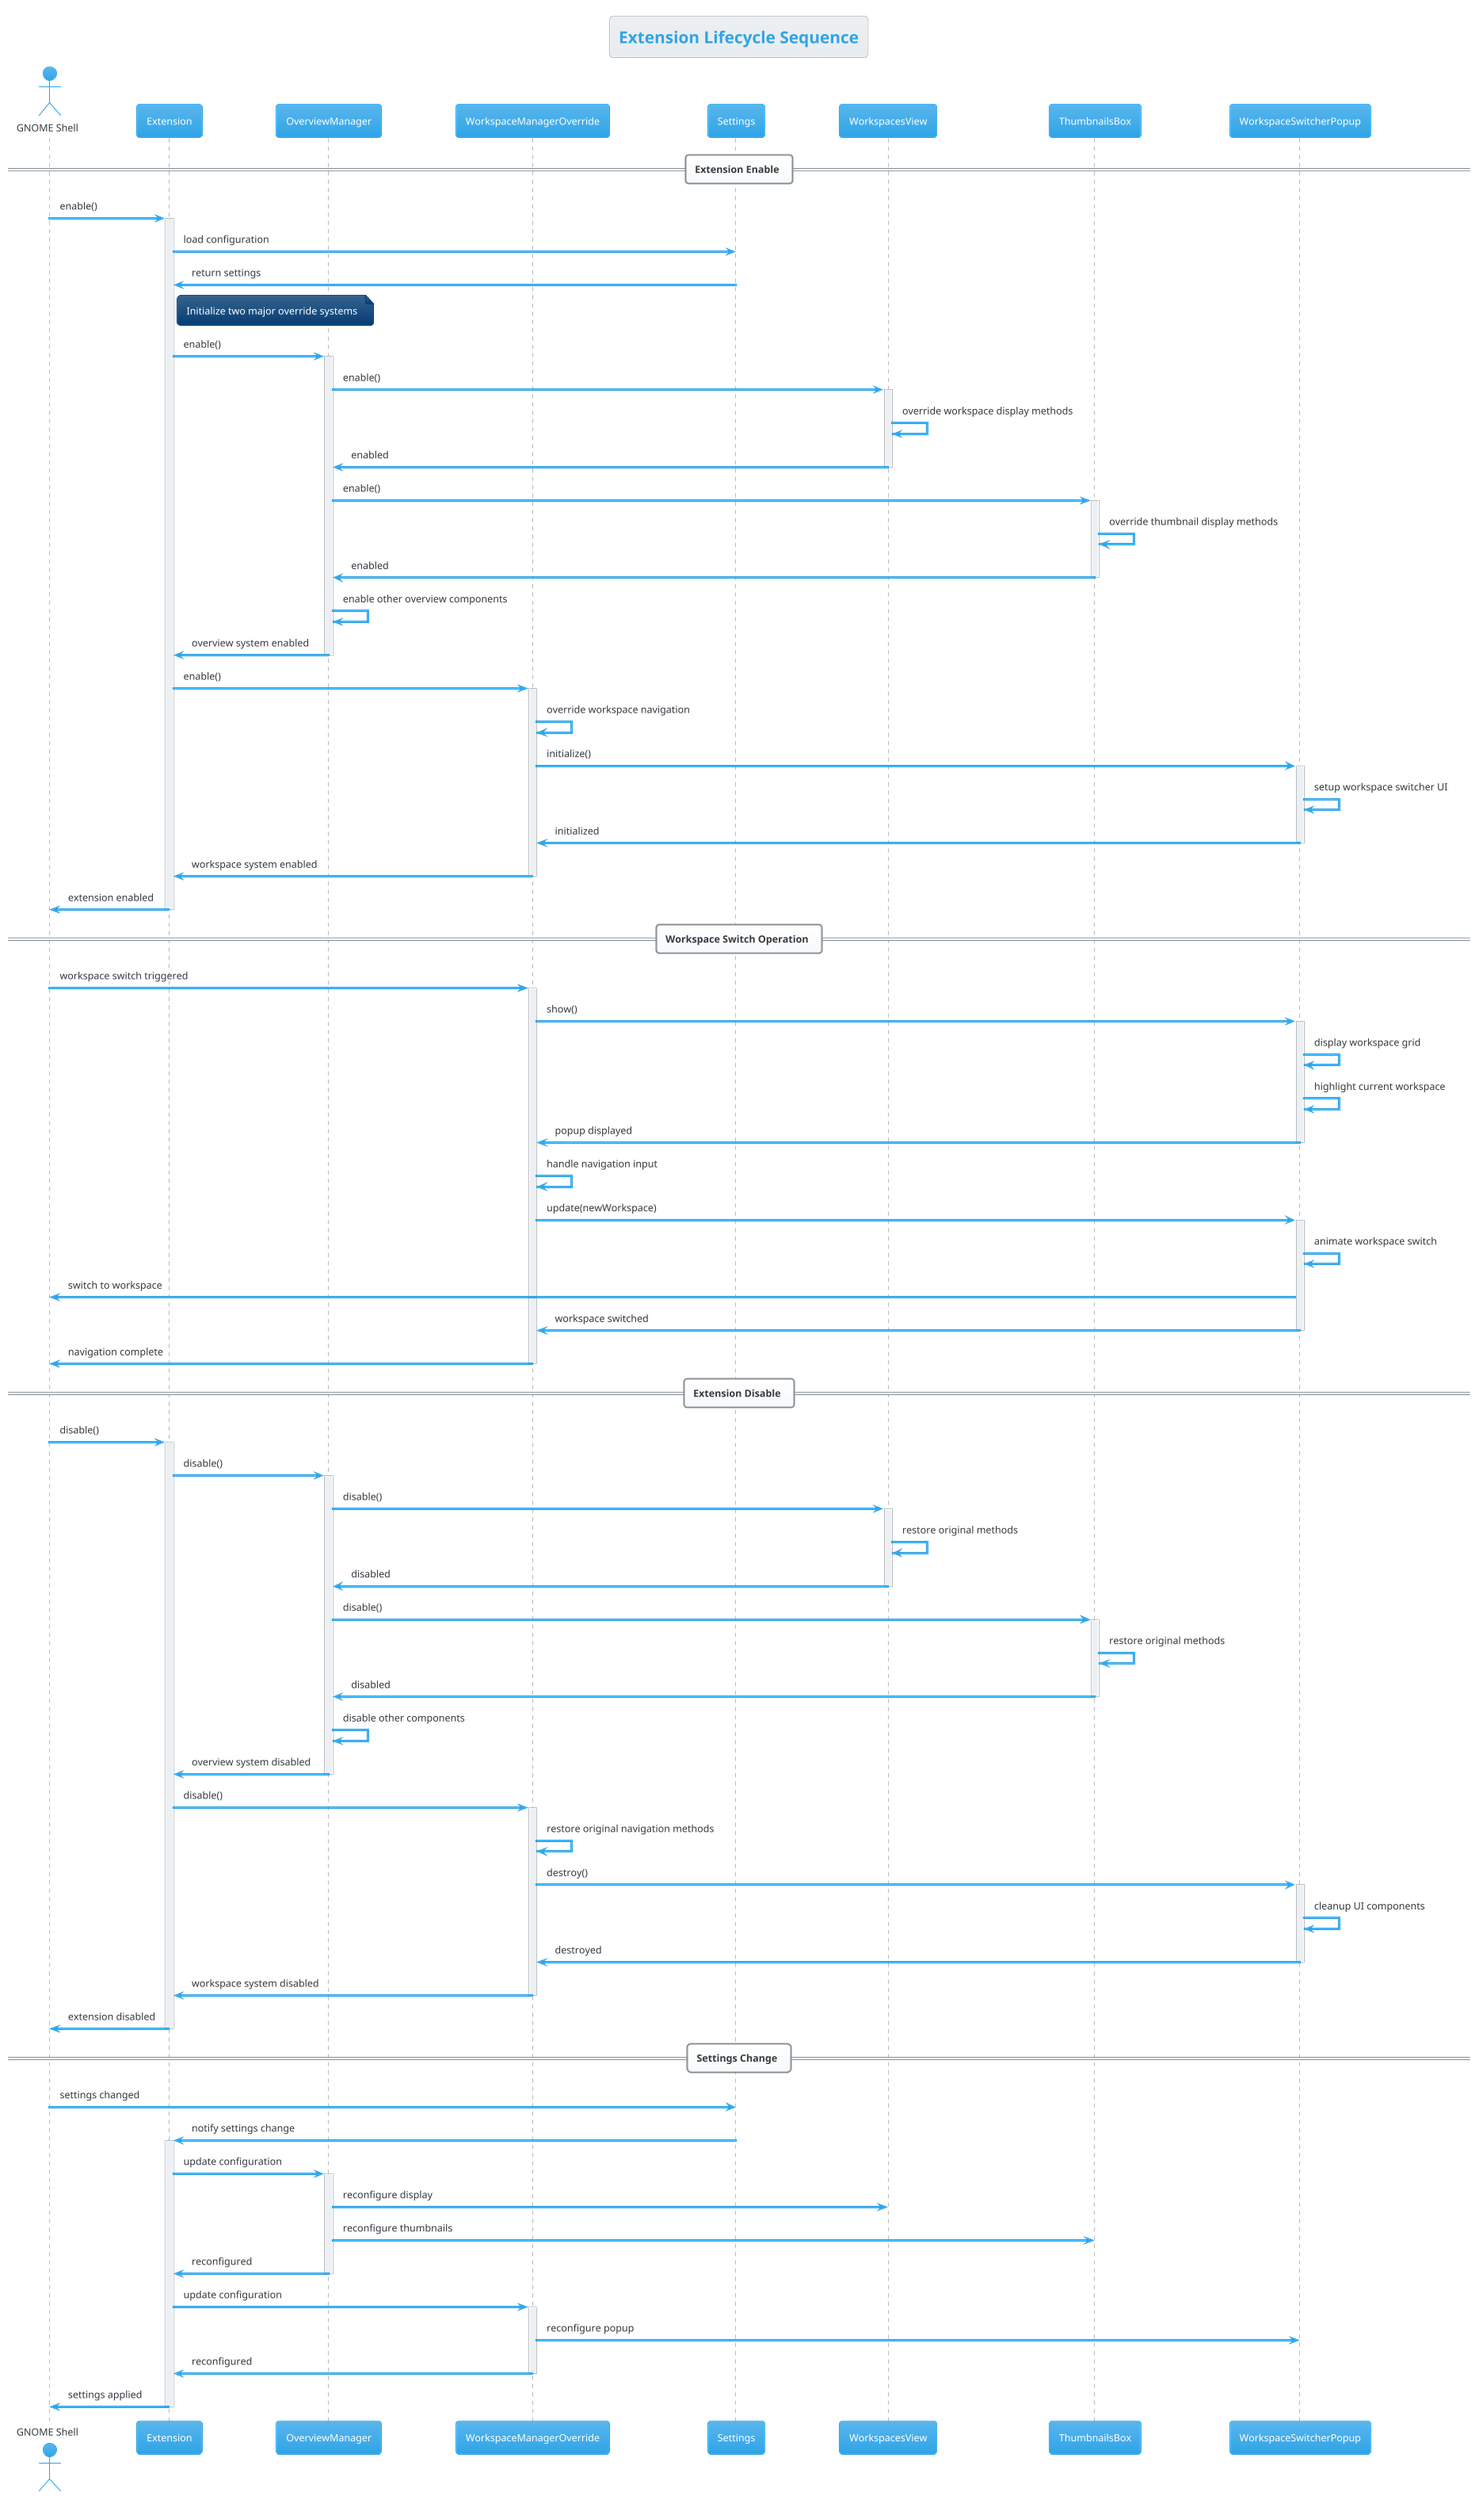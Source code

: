 @startuml
!theme cerulean
title Extension Lifecycle Sequence

actor "GNOME Shell" as Shell
participant "Extension" as Ext
participant "OverviewManager" as Overview
participant "WorkspaceManagerOverride" as WSManager
participant "Settings" as Settings
participant "WorkspacesView" as WSView
participant "ThumbnailsBox" as Thumbs
participant "WorkspaceSwitcherPopup" as Popup

== Extension Enable ==
Shell -> Ext: enable()
activate Ext

Ext -> Settings: load configuration
Settings -> Ext: return settings

note right of Ext: Initialize two major override systems

Ext -> Overview: enable()
activate Overview
Overview -> WSView: enable()
activate WSView
WSView -> WSView: override workspace display methods
WSView -> Overview: enabled
deactivate WSView

Overview -> Thumbs: enable()
activate Thumbs
Thumbs -> Thumbs: override thumbnail display methods
Thumbs -> Overview: enabled
deactivate Thumbs

Overview -> Overview: enable other overview components
Overview -> Ext: overview system enabled
deactivate Overview

Ext -> WSManager: enable()
activate WSManager
WSManager -> WSManager: override workspace navigation
WSManager -> Popup: initialize()
activate Popup
Popup -> Popup: setup workspace switcher UI
Popup -> WSManager: initialized
deactivate Popup
WSManager -> Ext: workspace system enabled
deactivate WSManager

Ext -> Shell: extension enabled
deactivate Ext

== Workspace Switch Operation ==
Shell -> WSManager: workspace switch triggered
activate WSManager
WSManager -> Popup: show()
activate Popup
Popup -> Popup: display workspace grid
Popup -> Popup: highlight current workspace
Popup -> WSManager: popup displayed
deactivate Popup

WSManager -> WSManager: handle navigation input
WSManager -> Popup: update(newWorkspace)
activate Popup
Popup -> Popup: animate workspace switch
Popup -> Shell: switch to workspace
Popup -> WSManager: workspace switched
deactivate Popup

WSManager -> Shell: navigation complete
deactivate WSManager

== Extension Disable ==
Shell -> Ext: disable()
activate Ext

Ext -> Overview: disable()
activate Overview
Overview -> WSView: disable()
activate WSView
WSView -> WSView: restore original methods
WSView -> Overview: disabled
deactivate WSView

Overview -> Thumbs: disable()
activate Thumbs
Thumbs -> Thumbs: restore original methods
Thumbs -> Overview: disabled
deactivate Thumbs

Overview -> Overview: disable other components
Overview -> Ext: overview system disabled
deactivate Overview

Ext -> WSManager: disable()
activate WSManager
WSManager -> WSManager: restore original navigation methods
WSManager -> Popup: destroy()
activate Popup
Popup -> Popup: cleanup UI components
Popup -> WSManager: destroyed
deactivate Popup
WSManager -> Ext: workspace system disabled
deactivate WSManager

Ext -> Shell: extension disabled
deactivate Ext

== Settings Change ==
Shell -> Settings: settings changed
Settings -> Ext: notify settings change
activate Ext
Ext -> Overview: update configuration
activate Overview
Overview -> WSView: reconfigure display
Overview -> Thumbs: reconfigure thumbnails
Overview -> Ext: reconfigured
deactivate Overview

Ext -> WSManager: update configuration
activate WSManager
WSManager -> Popup: reconfigure popup
WSManager -> Ext: reconfigured
deactivate WSManager

Ext -> Shell: settings applied
deactivate Ext

@enduml